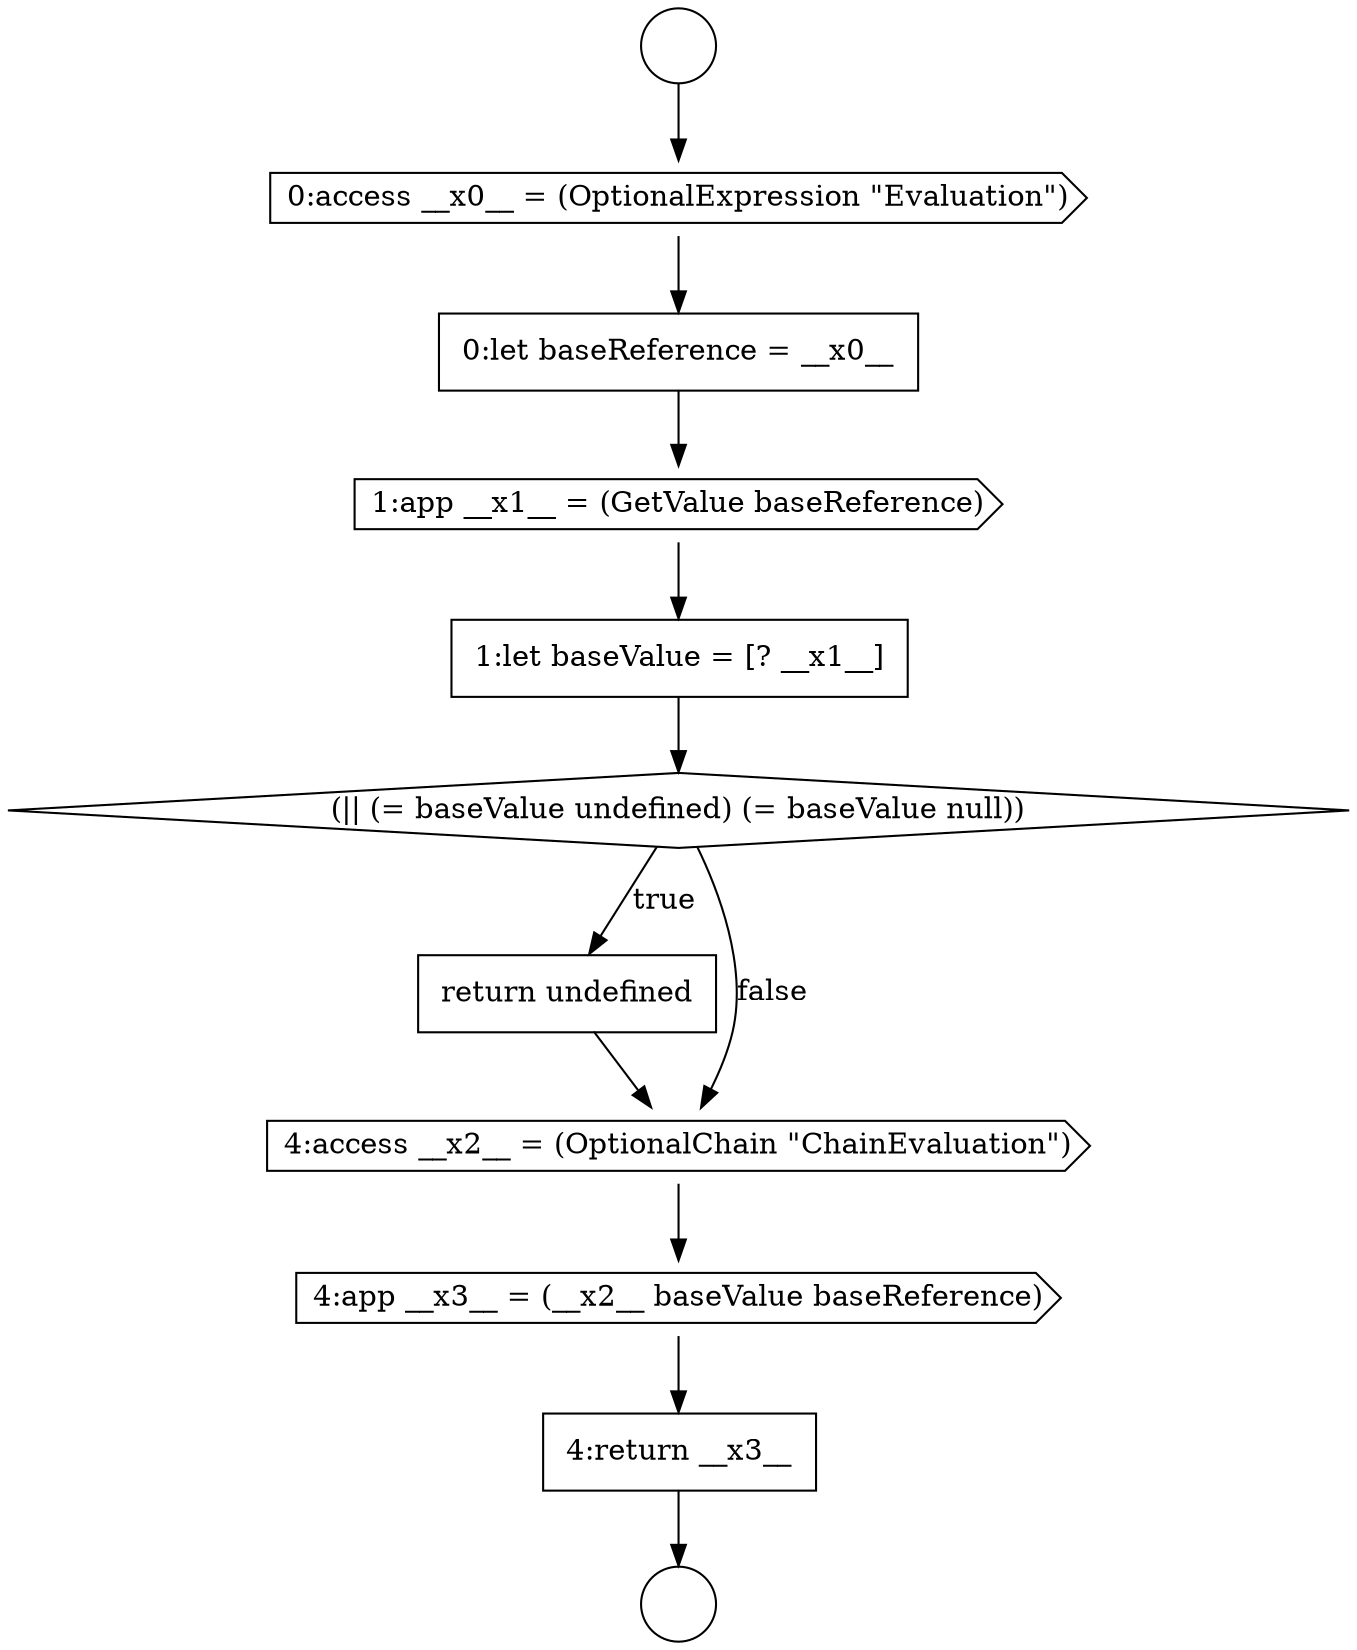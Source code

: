 digraph {
  node4852 [shape=none, margin=0, label=<<font color="black">
    <table border="0" cellborder="1" cellspacing="0" cellpadding="10">
      <tr><td align="left">0:let baseReference = __x0__</td></tr>
    </table>
  </font>> color="black" fillcolor="white" style=filled]
  node4856 [shape=none, margin=0, label=<<font color="black">
    <table border="0" cellborder="1" cellspacing="0" cellpadding="10">
      <tr><td align="left">return undefined</td></tr>
    </table>
  </font>> color="black" fillcolor="white" style=filled]
  node4857 [shape=cds, label=<<font color="black">4:access __x2__ = (OptionalChain &quot;ChainEvaluation&quot;)</font>> color="black" fillcolor="white" style=filled]
  node4853 [shape=cds, label=<<font color="black">1:app __x1__ = (GetValue baseReference)</font>> color="black" fillcolor="white" style=filled]
  node4849 [shape=circle label=" " color="black" fillcolor="white" style=filled]
  node4854 [shape=none, margin=0, label=<<font color="black">
    <table border="0" cellborder="1" cellspacing="0" cellpadding="10">
      <tr><td align="left">1:let baseValue = [? __x1__]</td></tr>
    </table>
  </font>> color="black" fillcolor="white" style=filled]
  node4850 [shape=circle label=" " color="black" fillcolor="white" style=filled]
  node4859 [shape=none, margin=0, label=<<font color="black">
    <table border="0" cellborder="1" cellspacing="0" cellpadding="10">
      <tr><td align="left">4:return __x3__</td></tr>
    </table>
  </font>> color="black" fillcolor="white" style=filled]
  node4851 [shape=cds, label=<<font color="black">0:access __x0__ = (OptionalExpression &quot;Evaluation&quot;)</font>> color="black" fillcolor="white" style=filled]
  node4855 [shape=diamond, label=<<font color="black">(|| (= baseValue undefined) (= baseValue null))</font>> color="black" fillcolor="white" style=filled]
  node4858 [shape=cds, label=<<font color="black">4:app __x3__ = (__x2__ baseValue baseReference)</font>> color="black" fillcolor="white" style=filled]
  node4853 -> node4854 [ color="black"]
  node4859 -> node4850 [ color="black"]
  node4852 -> node4853 [ color="black"]
  node4849 -> node4851 [ color="black"]
  node4855 -> node4856 [label=<<font color="black">true</font>> color="black"]
  node4855 -> node4857 [label=<<font color="black">false</font>> color="black"]
  node4856 -> node4857 [ color="black"]
  node4851 -> node4852 [ color="black"]
  node4854 -> node4855 [ color="black"]
  node4858 -> node4859 [ color="black"]
  node4857 -> node4858 [ color="black"]
}
